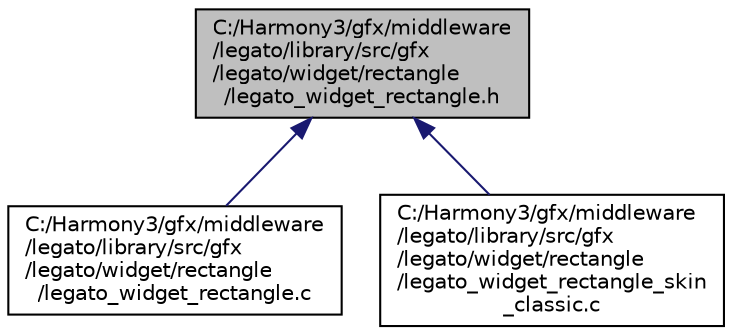 digraph "C:/Harmony3/gfx/middleware/legato/library/src/gfx/legato/widget/rectangle/legato_widget_rectangle.h"
{
 // LATEX_PDF_SIZE
  edge [fontname="Helvetica",fontsize="10",labelfontname="Helvetica",labelfontsize="10"];
  node [fontname="Helvetica",fontsize="10",shape=record];
  Node1 [label="C:/Harmony3/gfx/middleware\l/legato/library/src/gfx\l/legato/widget/rectangle\l/legato_widget_rectangle.h",height=0.2,width=0.4,color="black", fillcolor="grey75", style="filled", fontcolor="black",tooltip=" "];
  Node1 -> Node2 [dir="back",color="midnightblue",fontsize="10",style="solid",fontname="Helvetica"];
  Node2 [label="C:/Harmony3/gfx/middleware\l/legato/library/src/gfx\l/legato/widget/rectangle\l/legato_widget_rectangle.c",height=0.2,width=0.4,color="black", fillcolor="white", style="filled",URL="$legato__widget__rectangle_8c.html",tooltip=" "];
  Node1 -> Node3 [dir="back",color="midnightblue",fontsize="10",style="solid",fontname="Helvetica"];
  Node3 [label="C:/Harmony3/gfx/middleware\l/legato/library/src/gfx\l/legato/widget/rectangle\l/legato_widget_rectangle_skin\l_classic.c",height=0.2,width=0.4,color="black", fillcolor="white", style="filled",URL="$legato__widget__rectangle__skin__classic_8c.html",tooltip=" "];
}
